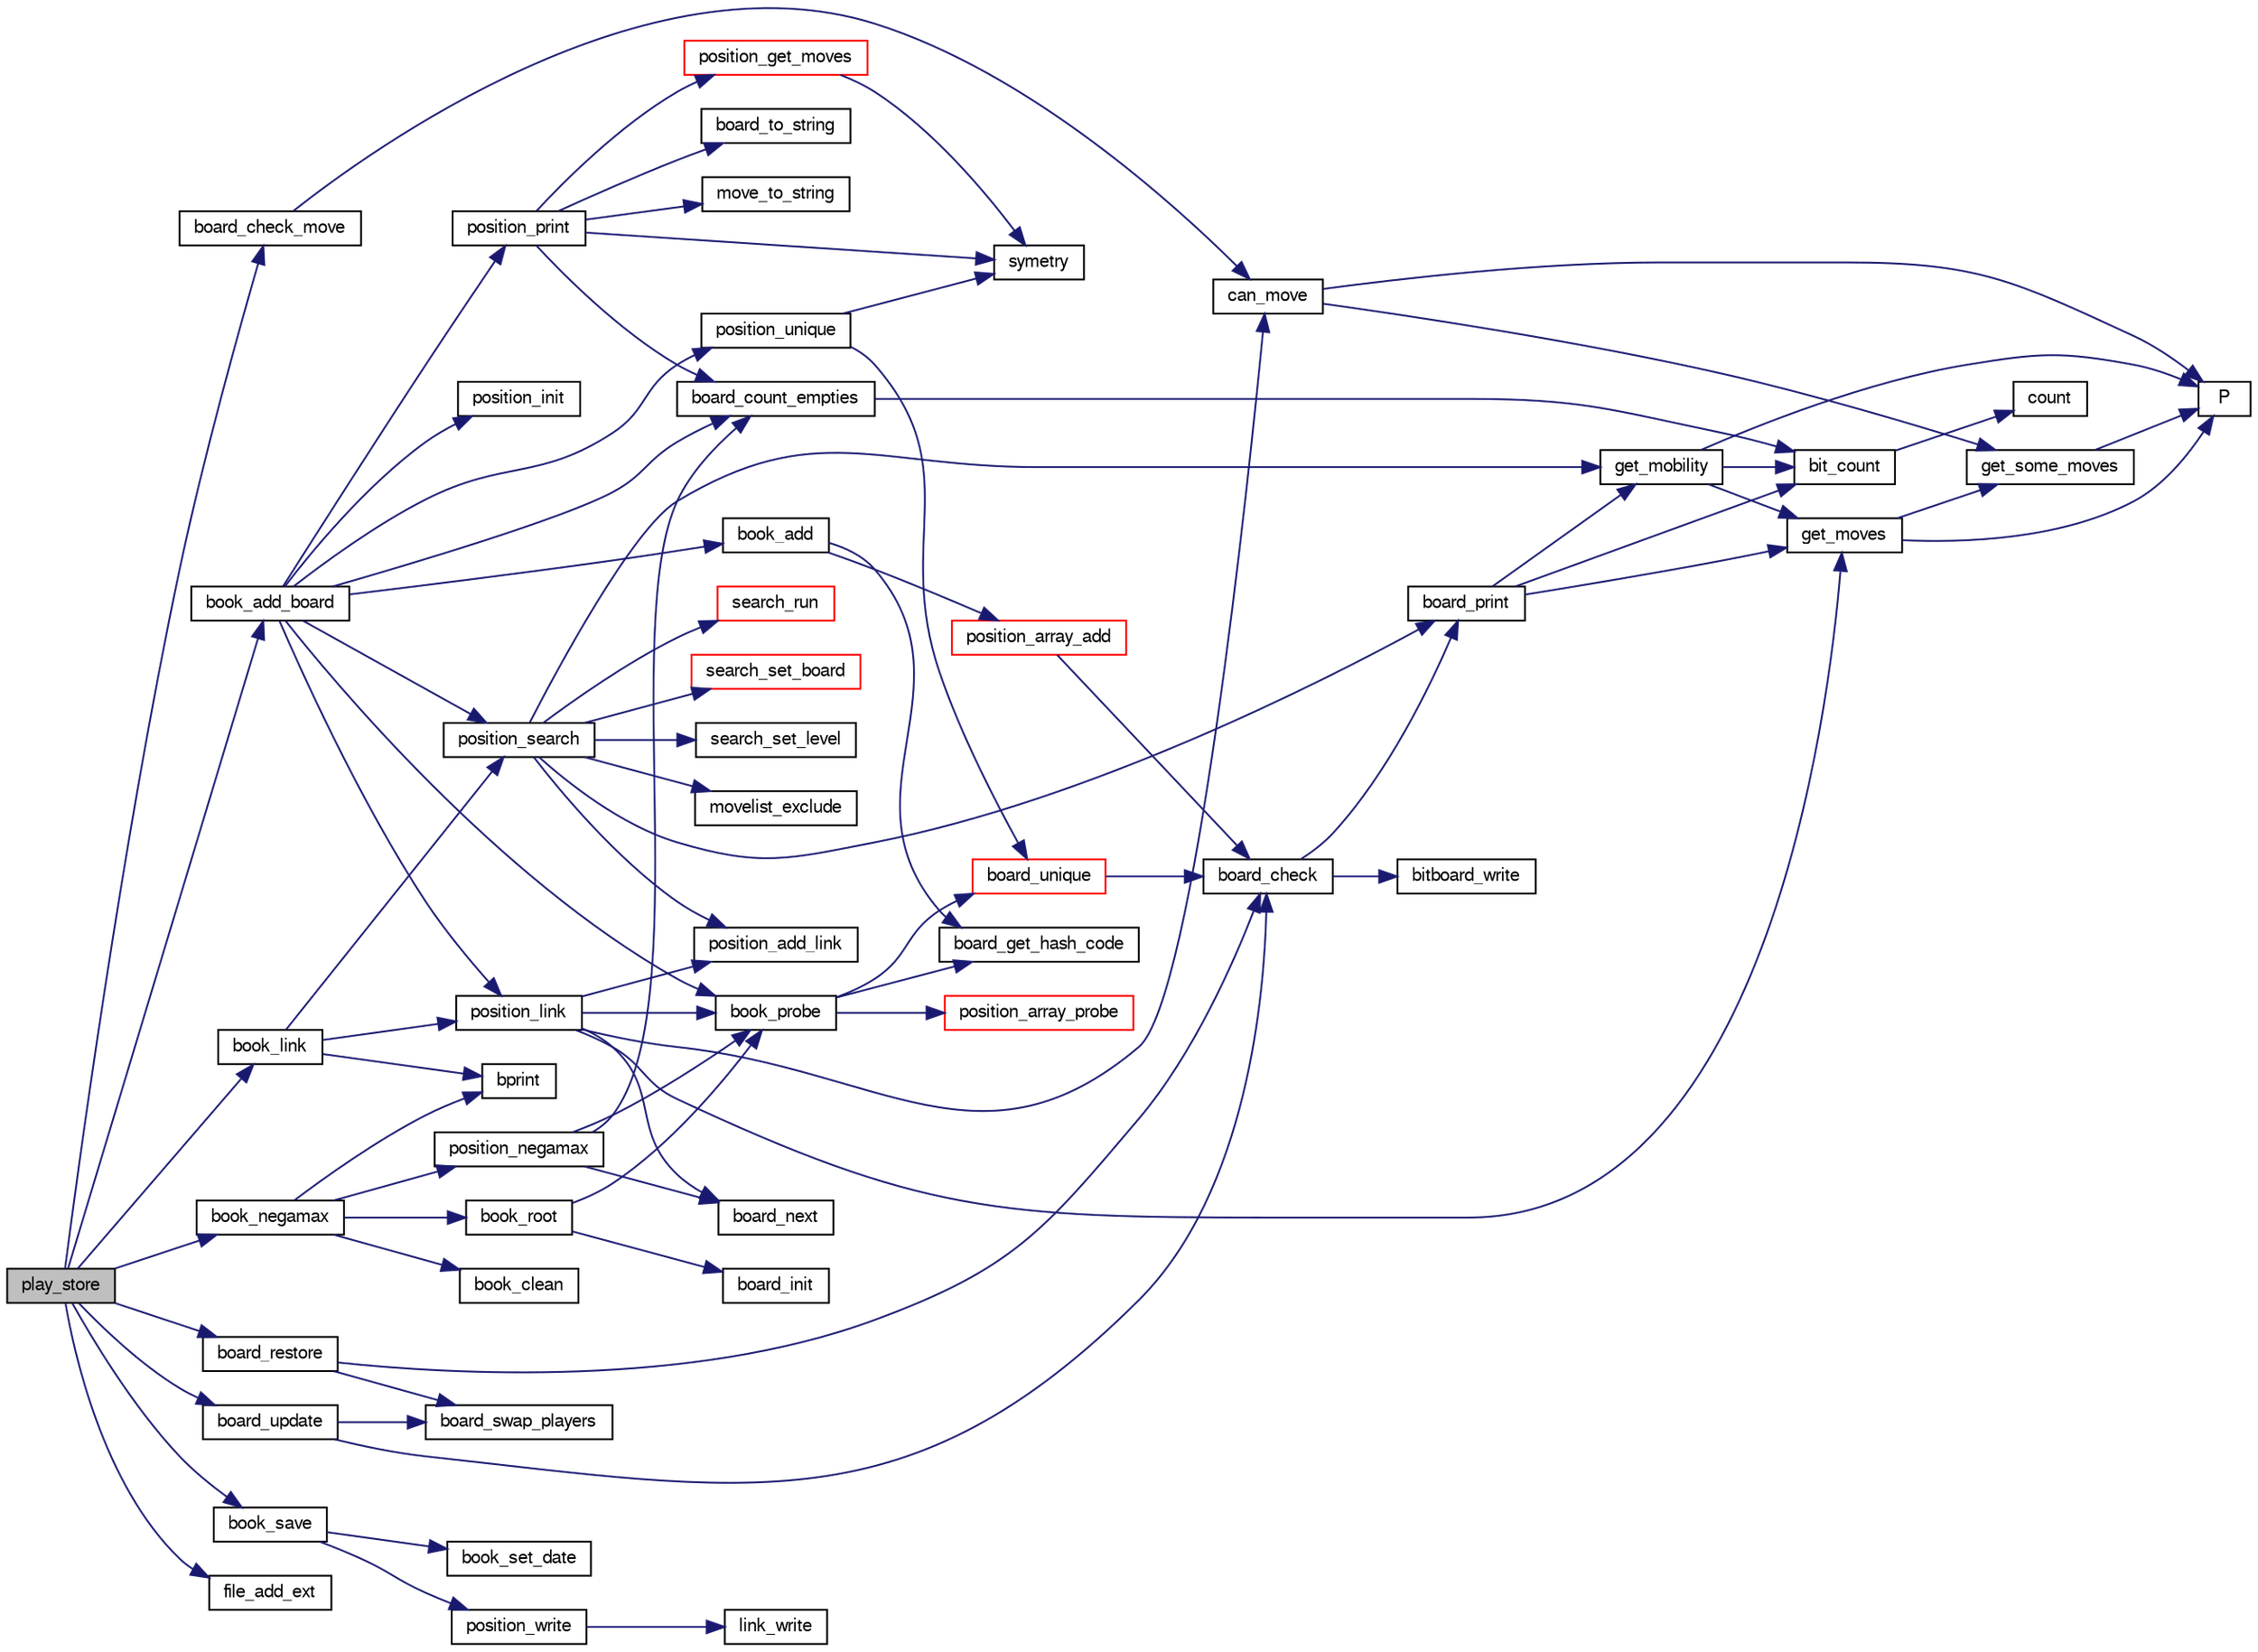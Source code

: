 digraph "play_store"
{
 // LATEX_PDF_SIZE
  bgcolor="transparent";
  edge [fontname="FreeSans",fontsize="10",labelfontname="FreeSans",labelfontsize="10"];
  node [fontname="FreeSans",fontsize="10",shape=record];
  rankdir="LR";
  Node1 [label="play_store",height=0.2,width=0.4,color="black", fillcolor="grey75", style="filled", fontcolor="black",tooltip="store the game into the opening book"];
  Node1 -> Node2 [color="midnightblue",fontsize="10",style="solid",fontname="FreeSans"];
  Node2 [label="board_check_move",height=0.2,width=0.4,color="black",URL="$board_8c.html#a0461002c2a4fd95a361b6e1ee8637a65",tooltip="Check if a move is legal."];
  Node2 -> Node3 [color="midnightblue",fontsize="10",style="solid",fontname="FreeSans"];
  Node3 [label="can_move",height=0.2,width=0.4,color="black",URL="$board_8c.html#ae1a532d6eaa0e55357d0f4b9cd659b88",tooltip="Check if a player can move."];
  Node3 -> Node4 [color="midnightblue",fontsize="10",style="solid",fontname="FreeSans"];
  Node4 [label="get_some_moves",height=0.2,width=0.4,color="black",URL="$board_8c.html#a5db071e3e4d26a0b7d6425bb6333dd7f",tooltip="Get a part of the moves."];
  Node4 -> Node5 [color="midnightblue",fontsize="10",style="solid",fontname="FreeSans"];
  Node5 [label="P",height=0.2,width=0.4,color="black",URL="$generate__flip_8c.html#a11481f01e169aee1117c83a352c22222",tooltip=" "];
  Node3 -> Node5 [color="midnightblue",fontsize="10",style="solid",fontname="FreeSans"];
  Node1 -> Node6 [color="midnightblue",fontsize="10",style="solid",fontname="FreeSans"];
  Node6 [label="board_restore",height=0.2,width=0.4,color="black",URL="$board_8c.html#a101af447b84baa302b94c56822618f22",tooltip="Restore a board."];
  Node6 -> Node7 [color="midnightblue",fontsize="10",style="solid",fontname="FreeSans"];
  Node7 [label="board_check",height=0.2,width=0.4,color="black",URL="$board_8c.html#a849436f17b60e89ed91f8e5013ed9d04",tooltip="Check board consistency."];
  Node7 -> Node8 [color="midnightblue",fontsize="10",style="solid",fontname="FreeSans"];
  Node8 [label="bitboard_write",height=0.2,width=0.4,color="black",URL="$bit_8c.html#a519b18f67de9b8edbd98f687a13b45f5",tooltip="Print an unsigned long long as a board."];
  Node7 -> Node9 [color="midnightblue",fontsize="10",style="solid",fontname="FreeSans"];
  Node9 [label="board_print",height=0.2,width=0.4,color="black",URL="$board_8c.html#a27ccb92684d9e7194eeb3bc34311ad55",tooltip="Print out the board."];
  Node9 -> Node10 [color="midnightblue",fontsize="10",style="solid",fontname="FreeSans"];
  Node10 [label="bit_count",height=0.2,width=0.4,color="black",URL="$bit_8c.html#a830fec0a90989da1f1900ff609b92167",tooltip="Count the number of bits set to one in an unsigned long long."];
  Node10 -> Node11 [color="midnightblue",fontsize="10",style="solid",fontname="FreeSans"];
  Node11 [label="count",height=0.2,width=0.4,color="black",URL="$generate__flip_8c.html#a1a1d6a2cdbded5c35040f6555e948770",tooltip=" "];
  Node9 -> Node12 [color="midnightblue",fontsize="10",style="solid",fontname="FreeSans"];
  Node12 [label="get_mobility",height=0.2,width=0.4,color="black",URL="$board_8c.html#a7509639c4e49c56fe83b3d978580ed42",tooltip="Count legal moves."];
  Node12 -> Node10 [color="midnightblue",fontsize="10",style="solid",fontname="FreeSans"];
  Node12 -> Node13 [color="midnightblue",fontsize="10",style="solid",fontname="FreeSans"];
  Node13 [label="get_moves",height=0.2,width=0.4,color="black",URL="$board_8c.html#a7610dc936a6aea22b3c5e162f722a7a1",tooltip="Get legal moves."];
  Node13 -> Node4 [color="midnightblue",fontsize="10",style="solid",fontname="FreeSans"];
  Node13 -> Node5 [color="midnightblue",fontsize="10",style="solid",fontname="FreeSans"];
  Node12 -> Node5 [color="midnightblue",fontsize="10",style="solid",fontname="FreeSans"];
  Node9 -> Node13 [color="midnightblue",fontsize="10",style="solid",fontname="FreeSans"];
  Node6 -> Node14 [color="midnightblue",fontsize="10",style="solid",fontname="FreeSans"];
  Node14 [label="board_swap_players",height=0.2,width=0.4,color="black",URL="$board_8c.html#a4d389fb0245969a39744349230ce7703",tooltip="Swap players."];
  Node1 -> Node15 [color="midnightblue",fontsize="10",style="solid",fontname="FreeSans"];
  Node15 [label="board_update",height=0.2,width=0.4,color="black",URL="$board_8c.html#a2d24dea46d67d71b1d9fe9f515d8d675",tooltip="Update a board."];
  Node15 -> Node7 [color="midnightblue",fontsize="10",style="solid",fontname="FreeSans"];
  Node15 -> Node14 [color="midnightblue",fontsize="10",style="solid",fontname="FreeSans"];
  Node1 -> Node16 [color="midnightblue",fontsize="10",style="solid",fontname="FreeSans"];
  Node16 [label="book_add_board",height=0.2,width=0.4,color="black",URL="$book_8c.html#a429dbc3a206062b05e0e9da5f6fd8452",tooltip="Add a position."];
  Node16 -> Node17 [color="midnightblue",fontsize="10",style="solid",fontname="FreeSans"];
  Node17 [label="board_count_empties",height=0.2,width=0.4,color="black",URL="$board_8c.html#a35de0f1560f069cd442105c319df2c15",tooltip="Check if the game is over."];
  Node17 -> Node10 [color="midnightblue",fontsize="10",style="solid",fontname="FreeSans"];
  Node16 -> Node18 [color="midnightblue",fontsize="10",style="solid",fontname="FreeSans"];
  Node18 [label="book_add",height=0.2,width=0.4,color="black",URL="$book_8c.html#a7599271392bdcf62052bcd8f4e9283e7",tooltip="Add a position to the book."];
  Node18 -> Node19 [color="midnightblue",fontsize="10",style="solid",fontname="FreeSans"];
  Node19 [label="board_get_hash_code",height=0.2,width=0.4,color="black",URL="$board_8c.html#a0e6cff6e714bcb714e2b9b2d7b9fbec6",tooltip="Compute a hash code."];
  Node18 -> Node20 [color="midnightblue",fontsize="10",style="solid",fontname="FreeSans"];
  Node20 [label="position_array_add",height=0.2,width=0.4,color="red",URL="$book_8c.html#a33dd65578cee2bb82c44f6b5bcc7ca70",tooltip="Add a position to the array."];
  Node20 -> Node7 [color="midnightblue",fontsize="10",style="solid",fontname="FreeSans"];
  Node16 -> Node37 [color="midnightblue",fontsize="10",style="solid",fontname="FreeSans"];
  Node37 [label="book_probe",height=0.2,width=0.4,color="black",URL="$book_8c.html#a0618aa17a7aef4ce9704705ab3f4a8fa",tooltip="Find a position in the book."];
  Node37 -> Node19 [color="midnightblue",fontsize="10",style="solid",fontname="FreeSans"];
  Node37 -> Node25 [color="midnightblue",fontsize="10",style="solid",fontname="FreeSans"];
  Node25 [label="board_unique",height=0.2,width=0.4,color="red",URL="$board_8c.html#a66911c3a003f5fb27a87503b5bb04f6d",tooltip="unique board"];
  Node25 -> Node7 [color="midnightblue",fontsize="10",style="solid",fontname="FreeSans"];
  Node37 -> Node38 [color="midnightblue",fontsize="10",style="solid",fontname="FreeSans"];
  Node38 [label="position_array_probe",height=0.2,width=0.4,color="red",URL="$book_8c.html#a4b85ae156ceeffb8dfc802ccd4e96804",tooltip="Find a position in the array."];
  Node16 -> Node39 [color="midnightblue",fontsize="10",style="solid",fontname="FreeSans"];
  Node39 [label="position_init",height=0.2,width=0.4,color="black",URL="$book_8c.html#afb0f6cc3910d40165c8350150e0a5ca4",tooltip="Initialize a position."];
  Node16 -> Node40 [color="midnightblue",fontsize="10",style="solid",fontname="FreeSans"];
  Node40 [label="position_link",height=0.2,width=0.4,color="black",URL="$book_8c.html#a019aa7c08d4071fc2afc5c4a01777699",tooltip="Link a position."];
  Node40 -> Node41 [color="midnightblue",fontsize="10",style="solid",fontname="FreeSans"];
  Node41 [label="board_next",height=0.2,width=0.4,color="black",URL="$board_8c.html#aa02d38e320edf6b9d695e2b1eed6c85f",tooltip="Compute a board resulting of a move played on a previous board."];
  Node40 -> Node37 [color="midnightblue",fontsize="10",style="solid",fontname="FreeSans"];
  Node40 -> Node3 [color="midnightblue",fontsize="10",style="solid",fontname="FreeSans"];
  Node40 -> Node13 [color="midnightblue",fontsize="10",style="solid",fontname="FreeSans"];
  Node40 -> Node42 [color="midnightblue",fontsize="10",style="solid",fontname="FreeSans"];
  Node42 [label="position_add_link",height=0.2,width=0.4,color="black",URL="$book_8c.html#a0eedc9affda50d2b2a9b1af30812a149",tooltip="Add a link to this position."];
  Node16 -> Node32 [color="midnightblue",fontsize="10",style="solid",fontname="FreeSans"];
  Node32 [label="position_print",height=0.2,width=0.4,color="black",URL="$book_8c.html#a804457298fe82d9bbfb92588288aa406",tooltip="print a position in a compact but readable format."];
  Node32 -> Node17 [color="midnightblue",fontsize="10",style="solid",fontname="FreeSans"];
  Node32 -> Node33 [color="midnightblue",fontsize="10",style="solid",fontname="FreeSans"];
  Node33 [label="board_to_string",height=0.2,width=0.4,color="black",URL="$board_8c.html#a5f43645a89dd567f64bc91de6fed5b5a",tooltip="convert the to a compact string."];
  Node32 -> Node31 [color="midnightblue",fontsize="10",style="solid",fontname="FreeSans"];
  Node31 [label="move_to_string",height=0.2,width=0.4,color="black",URL="$move_8c.html#a5d61a3318dc80a3171250974a921055d",tooltip="Print out a move."];
  Node32 -> Node34 [color="midnightblue",fontsize="10",style="solid",fontname="FreeSans"];
  Node34 [label="position_get_moves",height=0.2,width=0.4,color="red",URL="$book_8c.html#a66fb9c00f652c4cb754bee6878794976",tooltip="Get moves from a position."];
  Node34 -> Node36 [color="midnightblue",fontsize="10",style="solid",fontname="FreeSans"];
  Node36 [label="symetry",height=0.2,width=0.4,color="black",URL="$move_8c.html#ad86f112611fc92f36388568fa14bde8f",tooltip="Get a symetric square coordinate."];
  Node32 -> Node36 [color="midnightblue",fontsize="10",style="solid",fontname="FreeSans"];
  Node16 -> Node43 [color="midnightblue",fontsize="10",style="solid",fontname="FreeSans"];
  Node43 [label="position_search",height=0.2,width=0.4,color="black",URL="$book_8c.html#ad3b2686173649c214c8349e5e3da0aca",tooltip="Evaluate a position."];
  Node43 -> Node9 [color="midnightblue",fontsize="10",style="solid",fontname="FreeSans"];
  Node43 -> Node12 [color="midnightblue",fontsize="10",style="solid",fontname="FreeSans"];
  Node43 -> Node44 [color="midnightblue",fontsize="10",style="solid",fontname="FreeSans"];
  Node44 [label="movelist_exclude",height=0.2,width=0.4,color="black",URL="$move_8c.html#aaca84d935896de10246179ca27982929",tooltip="Exclude a move."];
  Node43 -> Node42 [color="midnightblue",fontsize="10",style="solid",fontname="FreeSans"];
  Node43 -> Node45 [color="midnightblue",fontsize="10",style="solid",fontname="FreeSans"];
  Node45 [label="search_run",height=0.2,width=0.4,color="red",URL="$root_8c.html#ae8b727693fc7a90e504bd8abec158c84",tooltip="Search the bestmove of a given board."];
  Node43 -> Node184 [color="midnightblue",fontsize="10",style="solid",fontname="FreeSans"];
  Node184 [label="search_set_board",height=0.2,width=0.4,color="red",URL="$search_8c.html#a99ecde00b1e5da1b9366b69ec1971568",tooltip="Set the board to analyze."];
  Node43 -> Node185 [color="midnightblue",fontsize="10",style="solid",fontname="FreeSans"];
  Node185 [label="search_set_level",height=0.2,width=0.4,color="black",URL="$search_8c.html#a06bb5a695032b0cc1d8e8ca51e231ad7",tooltip="Set the search level."];
  Node16 -> Node186 [color="midnightblue",fontsize="10",style="solid",fontname="FreeSans"];
  Node186 [label="position_unique",height=0.2,width=0.4,color="black",URL="$book_8c.html#aa759e4da25983478739275f1a0506a64",tooltip="Make position unique, regarding symetries."];
  Node186 -> Node25 [color="midnightblue",fontsize="10",style="solid",fontname="FreeSans"];
  Node186 -> Node36 [color="midnightblue",fontsize="10",style="solid",fontname="FreeSans"];
  Node1 -> Node187 [color="midnightblue",fontsize="10",style="solid",fontname="FreeSans"];
  Node187 [label="book_link",height=0.2,width=0.4,color="black",URL="$book_8c.html#aa6ed7f52fa850a997e7d4290bfbc5675",tooltip="Link a book."];
  Node187 -> Node188 [color="midnightblue",fontsize="10",style="solid",fontname="FreeSans"];
  Node188 [label="bprint",height=0.2,width=0.4,color="black",URL="$book_8c.html#a08ce2cc5efe2f2afd5556168775528b3",tooltip="print a message on stdout."];
  Node187 -> Node40 [color="midnightblue",fontsize="10",style="solid",fontname="FreeSans"];
  Node187 -> Node43 [color="midnightblue",fontsize="10",style="solid",fontname="FreeSans"];
  Node1 -> Node189 [color="midnightblue",fontsize="10",style="solid",fontname="FreeSans"];
  Node189 [label="book_negamax",height=0.2,width=0.4,color="black",URL="$book_8c.html#a70ff66707cb4b7eafd4d09668f5dcfb5",tooltip="Negamax a book."];
  Node189 -> Node190 [color="midnightblue",fontsize="10",style="solid",fontname="FreeSans"];
  Node190 [label="book_clean",height=0.2,width=0.4,color="black",URL="$book_8c.html#a300b451491cd9140c2f9e69c33345100",tooltip="Set all positions as undone."];
  Node189 -> Node191 [color="midnightblue",fontsize="10",style="solid",fontname="FreeSans"];
  Node191 [label="book_root",height=0.2,width=0.4,color="black",URL="$book_8c.html#a15fb375522cfce3cca97b01d84fab40d",tooltip="Find the initial position in the book."];
  Node191 -> Node192 [color="midnightblue",fontsize="10",style="solid",fontname="FreeSans"];
  Node192 [label="board_init",height=0.2,width=0.4,color="black",URL="$board_8c.html#a6c63848863d9887a6b400f4bc678f31d",tooltip="Set a board to the starting position."];
  Node191 -> Node37 [color="midnightblue",fontsize="10",style="solid",fontname="FreeSans"];
  Node189 -> Node188 [color="midnightblue",fontsize="10",style="solid",fontname="FreeSans"];
  Node189 -> Node193 [color="midnightblue",fontsize="10",style="solid",fontname="FreeSans"];
  Node193 [label="position_negamax",height=0.2,width=0.4,color="black",URL="$book_8c.html#a0f9f396689401dd6b9b1e3cc8cc26ab1",tooltip="Negamax a position."];
  Node193 -> Node17 [color="midnightblue",fontsize="10",style="solid",fontname="FreeSans"];
  Node193 -> Node41 [color="midnightblue",fontsize="10",style="solid",fontname="FreeSans"];
  Node193 -> Node37 [color="midnightblue",fontsize="10",style="solid",fontname="FreeSans"];
  Node1 -> Node194 [color="midnightblue",fontsize="10",style="solid",fontname="FreeSans"];
  Node194 [label="book_save",height=0.2,width=0.4,color="black",URL="$book_8c.html#a8a72fd661f16eb01bfa46833b777f615",tooltip="Save an opening book."];
  Node194 -> Node195 [color="midnightblue",fontsize="10",style="solid",fontname="FreeSans"];
  Node195 [label="book_set_date",height=0.2,width=0.4,color="black",URL="$book_8c.html#afe22572623333b9e82494984e238f444",tooltip="Set book date."];
  Node194 -> Node196 [color="midnightblue",fontsize="10",style="solid",fontname="FreeSans"];
  Node196 [label="position_write",height=0.2,width=0.4,color="black",URL="$book_8c.html#a93a3c5e63c600de569816cd15c187d15",tooltip="Write a position."];
  Node196 -> Node197 [color="midnightblue",fontsize="10",style="solid",fontname="FreeSans"];
  Node197 [label="link_write",height=0.2,width=0.4,color="black",URL="$book_8c.html#a9f1fe50f540a076dbb42e68bdc5d4904",tooltip="write a link."];
  Node1 -> Node198 [color="midnightblue",fontsize="10",style="solid",fontname="FreeSans"];
  Node198 [label="file_add_ext",height=0.2,width=0.4,color="black",URL="$util_8c.html#a8eb47f9d9664ca9f331f071b6c39889c",tooltip="Add an extension to a string."];
}
